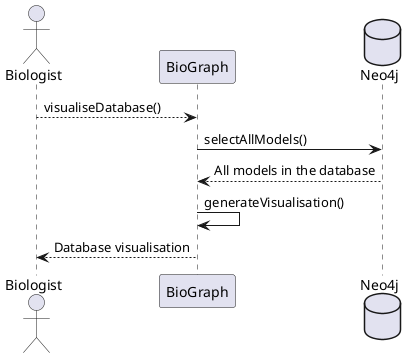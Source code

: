 @startuml
actor "Biologist" as User
participant "BioGraph" as System
database "Neo4j" as DB

User --> System: visualiseDatabase()
System -> DB: selectAllModels()
DB --> System: All models in the database
System -> System: generateVisualisation()
System --> User: Database visualisation

@enduml
